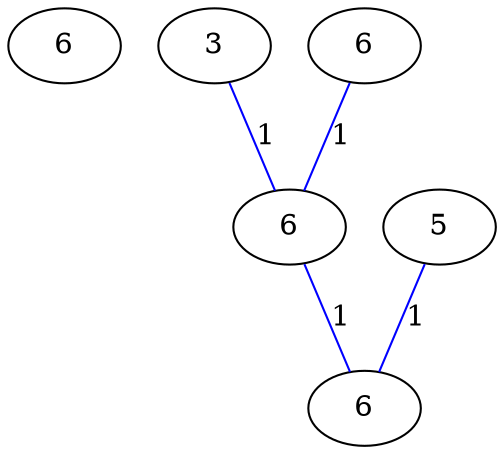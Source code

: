 graph G {
	0 [label="6"];
	1 [label="3"];
	2 [label="5"];
	3 [label="6"];
	4 [label="6"];
	5 [label="6"];
	1 -- 4 [label="1", color=blue];
	2 -- 5 [label="1", color=blue];
	3 -- 4 [label="1", color=blue];
	4 -- 5 [label="1", color=blue];
}